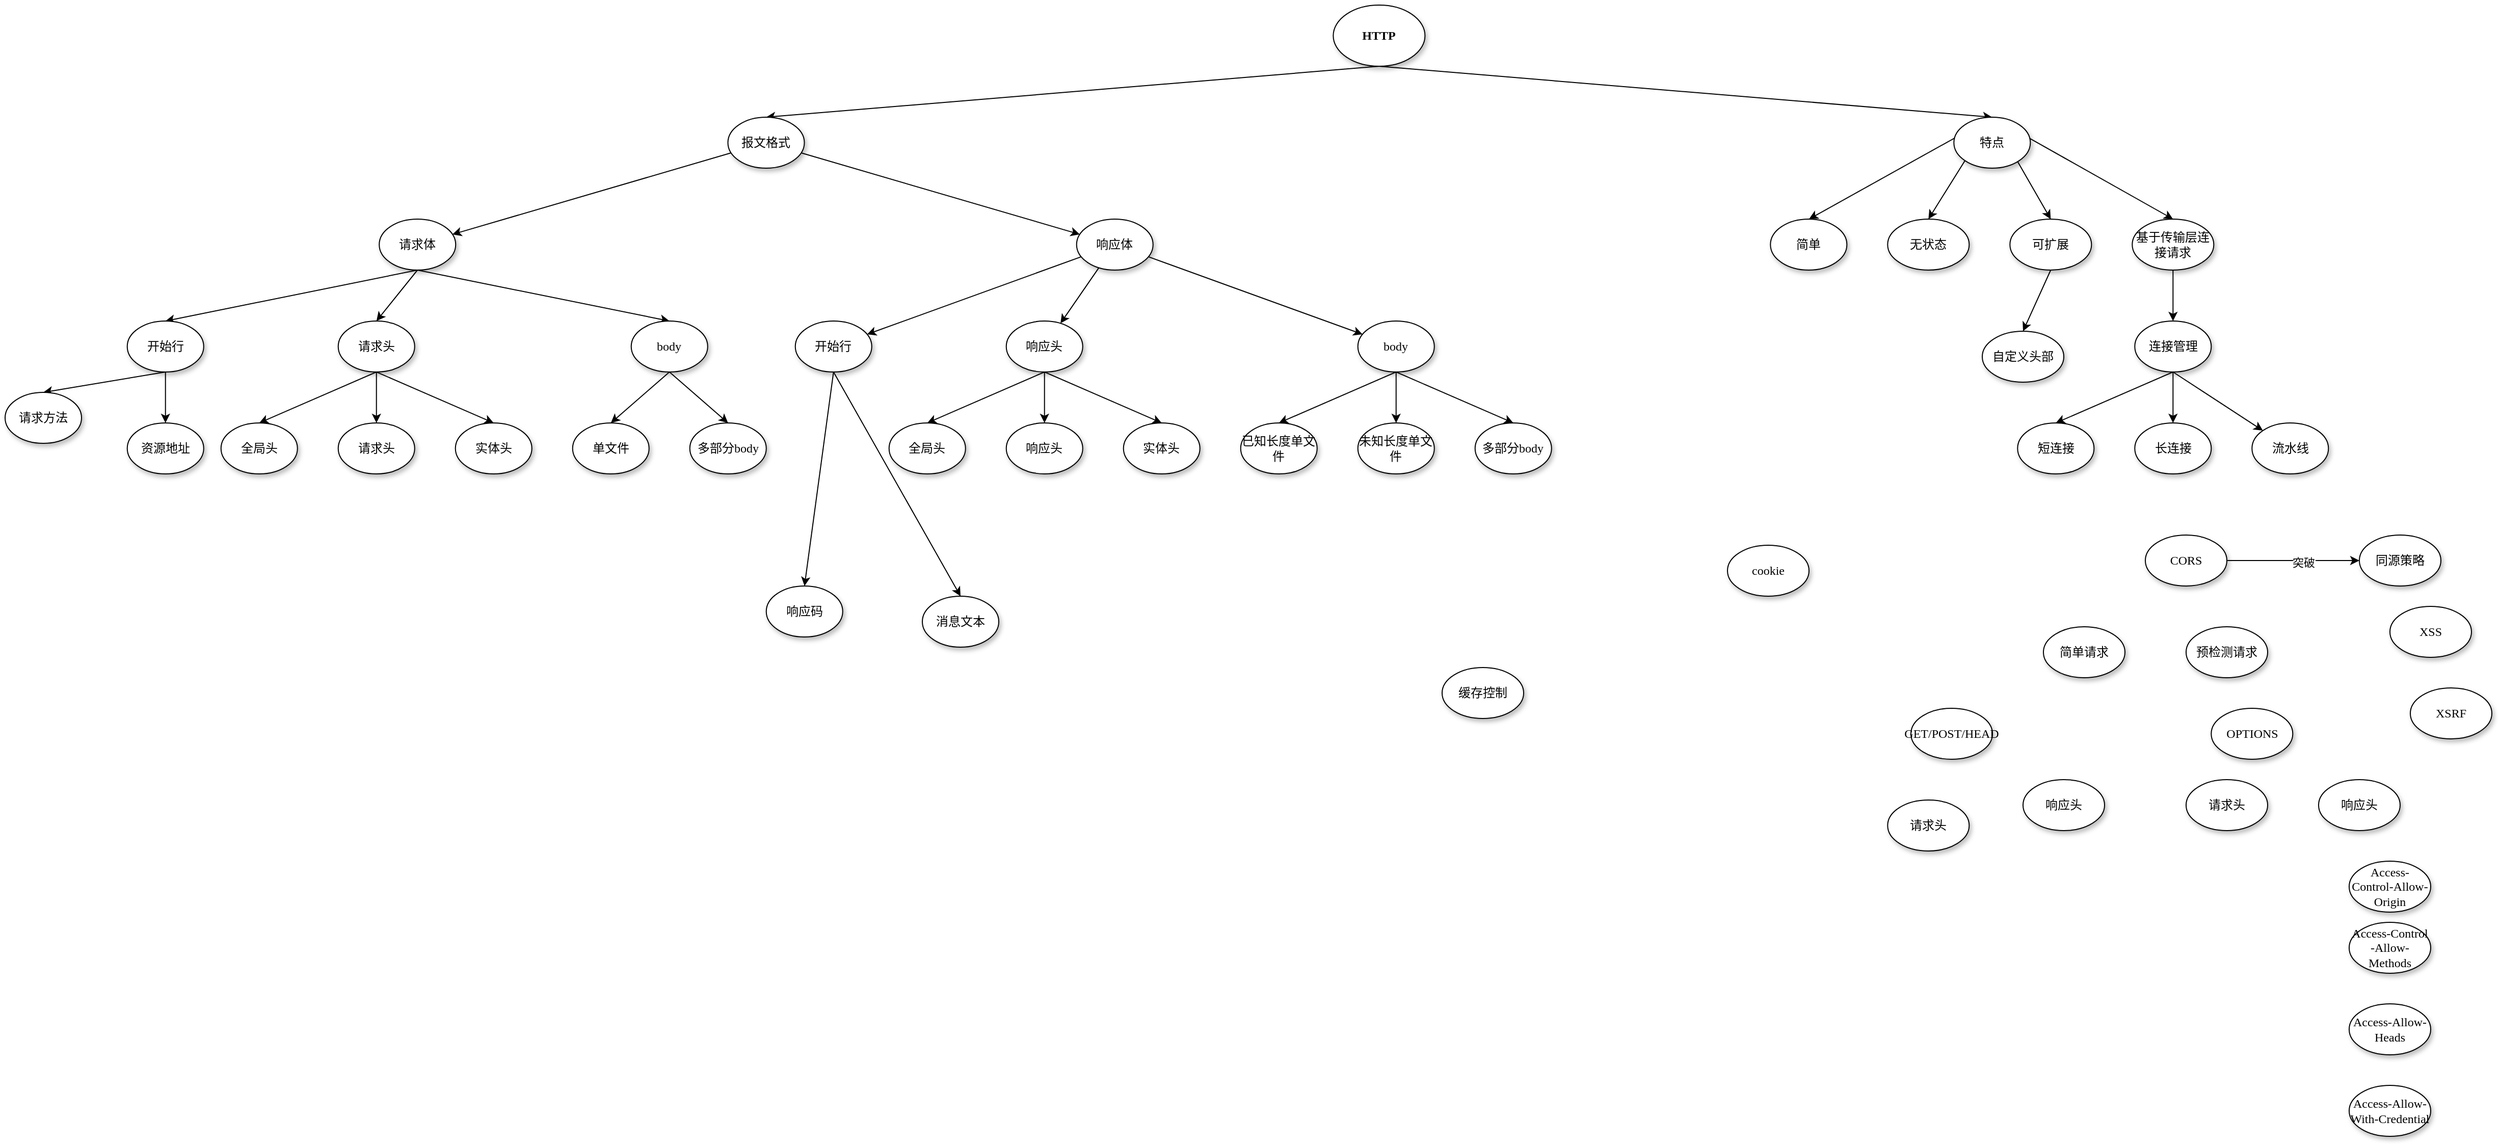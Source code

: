 <mxfile version="15.1.2" type="github">
  <diagram name="Page-1" id="42789a77-a242-8287-6e28-9cd8cfd52e62">
    <mxGraphModel dx="1422" dy="762" grid="1" gridSize="10" guides="1" tooltips="1" connect="1" arrows="1" fold="1" page="1" pageScale="1" pageWidth="1100" pageHeight="850" background="none" math="0" shadow="0">
      <root>
        <mxCell id="0" />
        <mxCell id="1" parent="0" />
        <mxCell id="kajrkSCXimUMeCV8fqdz-9" style="rounded=0;orthogonalLoop=1;jettySize=auto;html=1;entryDx=0;entryDy=0;strokeColor=none;" parent="1" source="1ea317790d2ca983-1" target="1ea317790d2ca983-9" edge="1">
          <mxGeometry relative="1" as="geometry" />
        </mxCell>
        <mxCell id="aL56AZ2Ny0tq0pcXlVUG-24" style="rounded=0;orthogonalLoop=1;jettySize=auto;html=1;exitX=0.5;exitY=1;exitDx=0;exitDy=0;entryX=0.5;entryY=0;entryDx=0;entryDy=0;" edge="1" parent="1" source="1ea317790d2ca983-1" target="1ea317790d2ca983-9">
          <mxGeometry relative="1" as="geometry" />
        </mxCell>
        <mxCell id="aL56AZ2Ny0tq0pcXlVUG-26" style="rounded=0;orthogonalLoop=1;jettySize=auto;html=1;exitX=0.5;exitY=1;exitDx=0;exitDy=0;entryX=0.5;entryY=0;entryDx=0;entryDy=0;" edge="1" parent="1" source="1ea317790d2ca983-1" target="kajrkSCXimUMeCV8fqdz-40">
          <mxGeometry relative="1" as="geometry" />
        </mxCell>
        <mxCell id="1ea317790d2ca983-1" value="HTTP" style="ellipse;whiteSpace=wrap;html=1;rounded=0;shadow=1;comic=0;labelBackgroundColor=none;strokeWidth=1;fontFamily=Verdana;fontSize=12;align=center;fontStyle=1" parent="1" vertex="1">
          <mxGeometry x="1913.199" y="20" width="90" height="60" as="geometry" />
        </mxCell>
        <mxCell id="kajrkSCXimUMeCV8fqdz-10" style="rounded=0;orthogonalLoop=1;jettySize=auto;html=1;entryDx=0;entryDy=0;" parent="1" source="1ea317790d2ca983-9" target="1ea317790d2ca983-10" edge="1">
          <mxGeometry relative="1" as="geometry" />
        </mxCell>
        <mxCell id="kajrkSCXimUMeCV8fqdz-19" value="" style="rounded=0;orthogonalLoop=1;jettySize=auto;html=1;" parent="1" source="1ea317790d2ca983-9" target="kajrkSCXimUMeCV8fqdz-18" edge="1">
          <mxGeometry relative="1" as="geometry" />
        </mxCell>
        <mxCell id="1ea317790d2ca983-9" value="报文格式" style="ellipse;whiteSpace=wrap;html=1;rounded=0;shadow=1;comic=0;labelBackgroundColor=none;strokeWidth=1;fontFamily=Verdana;fontSize=12;align=center;" parent="1" vertex="1">
          <mxGeometry x="1319.236" y="130" width="75" height="50" as="geometry" />
        </mxCell>
        <mxCell id="aL56AZ2Ny0tq0pcXlVUG-37" style="rounded=0;orthogonalLoop=1;jettySize=auto;html=1;exitX=0.5;exitY=1;exitDx=0;exitDy=0;entryX=0.5;entryY=0;entryDx=0;entryDy=0;" edge="1" parent="1" source="1ea317790d2ca983-10" target="kajrkSCXimUMeCV8fqdz-32">
          <mxGeometry relative="1" as="geometry" />
        </mxCell>
        <mxCell id="aL56AZ2Ny0tq0pcXlVUG-38" style="rounded=0;orthogonalLoop=1;jettySize=auto;html=1;exitX=0.5;exitY=1;exitDx=0;exitDy=0;entryX=0.5;entryY=0;entryDx=0;entryDy=0;" edge="1" parent="1" source="1ea317790d2ca983-10" target="kajrkSCXimUMeCV8fqdz-14">
          <mxGeometry relative="1" as="geometry" />
        </mxCell>
        <mxCell id="aL56AZ2Ny0tq0pcXlVUG-39" style="rounded=0;orthogonalLoop=1;jettySize=auto;html=1;exitX=0.5;exitY=1;exitDx=0;exitDy=0;entryX=0.5;entryY=0;entryDx=0;entryDy=0;" edge="1" parent="1" source="1ea317790d2ca983-10" target="kajrkSCXimUMeCV8fqdz-16">
          <mxGeometry relative="1" as="geometry" />
        </mxCell>
        <mxCell id="1ea317790d2ca983-10" value="请求体" style="ellipse;whiteSpace=wrap;html=1;rounded=0;shadow=1;comic=0;labelBackgroundColor=none;strokeWidth=1;fontFamily=Verdana;fontSize=12;align=center;" parent="1" vertex="1">
          <mxGeometry x="977.111" y="230" width="75" height="50" as="geometry" />
        </mxCell>
        <mxCell id="aL56AZ2Ny0tq0pcXlVUG-21" style="rounded=0;orthogonalLoop=1;jettySize=auto;html=1;exitX=0.5;exitY=1;exitDx=0;exitDy=0;entryX=0.5;entryY=0;entryDx=0;entryDy=0;" edge="1" parent="1" source="kajrkSCXimUMeCV8fqdz-14" target="aL56AZ2Ny0tq0pcXlVUG-18">
          <mxGeometry relative="1" as="geometry" />
        </mxCell>
        <mxCell id="aL56AZ2Ny0tq0pcXlVUG-22" style="rounded=0;orthogonalLoop=1;jettySize=auto;html=1;exitX=0.5;exitY=1;exitDx=0;exitDy=0;entryX=0.5;entryY=0;entryDx=0;entryDy=0;" edge="1" parent="1" source="kajrkSCXimUMeCV8fqdz-14" target="aL56AZ2Ny0tq0pcXlVUG-19">
          <mxGeometry relative="1" as="geometry" />
        </mxCell>
        <mxCell id="aL56AZ2Ny0tq0pcXlVUG-23" style="rounded=0;orthogonalLoop=1;jettySize=auto;html=1;exitX=0.5;exitY=1;exitDx=0;exitDy=0;entryX=0.5;entryY=0;entryDx=0;entryDy=0;" edge="1" parent="1" source="kajrkSCXimUMeCV8fqdz-14" target="aL56AZ2Ny0tq0pcXlVUG-20">
          <mxGeometry relative="1" as="geometry" />
        </mxCell>
        <mxCell id="kajrkSCXimUMeCV8fqdz-14" value="请求头&lt;br&gt;" style="ellipse;whiteSpace=wrap;html=1;rounded=0;shadow=1;comic=0;labelBackgroundColor=none;strokeWidth=1;fontFamily=Verdana;fontSize=12;align=center;" parent="1" vertex="1">
          <mxGeometry x="936.861" y="330" width="75" height="50" as="geometry" />
        </mxCell>
        <mxCell id="aL56AZ2Ny0tq0pcXlVUG-29" style="rounded=0;orthogonalLoop=1;jettySize=auto;html=1;exitX=0.5;exitY=1;exitDx=0;exitDy=0;entryX=0.5;entryY=0;entryDx=0;entryDy=0;" edge="1" parent="1" source="kajrkSCXimUMeCV8fqdz-16" target="aL56AZ2Ny0tq0pcXlVUG-27">
          <mxGeometry relative="1" as="geometry" />
        </mxCell>
        <mxCell id="aL56AZ2Ny0tq0pcXlVUG-30" style="rounded=0;orthogonalLoop=1;jettySize=auto;html=1;exitX=0.5;exitY=1;exitDx=0;exitDy=0;entryX=0.5;entryY=0;entryDx=0;entryDy=0;" edge="1" parent="1" source="kajrkSCXimUMeCV8fqdz-16" target="aL56AZ2Ny0tq0pcXlVUG-28">
          <mxGeometry relative="1" as="geometry" />
        </mxCell>
        <mxCell id="kajrkSCXimUMeCV8fqdz-16" value="body" style="ellipse;whiteSpace=wrap;html=1;rounded=0;shadow=1;comic=0;labelBackgroundColor=none;strokeWidth=1;fontFamily=Verdana;fontSize=12;align=center;" parent="1" vertex="1">
          <mxGeometry x="1224.361" y="330" width="75" height="50" as="geometry" />
        </mxCell>
        <mxCell id="kajrkSCXimUMeCV8fqdz-23" value="" style="rounded=0;orthogonalLoop=1;jettySize=auto;html=1;" parent="1" source="kajrkSCXimUMeCV8fqdz-18" target="kajrkSCXimUMeCV8fqdz-22" edge="1">
          <mxGeometry relative="1" as="geometry" />
        </mxCell>
        <mxCell id="kajrkSCXimUMeCV8fqdz-25" value="" style="rounded=0;orthogonalLoop=1;jettySize=auto;html=1;" parent="1" source="kajrkSCXimUMeCV8fqdz-18" target="kajrkSCXimUMeCV8fqdz-24" edge="1">
          <mxGeometry relative="1" as="geometry" />
        </mxCell>
        <mxCell id="kajrkSCXimUMeCV8fqdz-27" value="" style="rounded=0;orthogonalLoop=1;jettySize=auto;html=1;" parent="1" source="kajrkSCXimUMeCV8fqdz-18" target="kajrkSCXimUMeCV8fqdz-26" edge="1">
          <mxGeometry relative="1" as="geometry" />
        </mxCell>
        <mxCell id="kajrkSCXimUMeCV8fqdz-18" value="响应体" style="ellipse;whiteSpace=wrap;html=1;rounded=0;shadow=1;comic=0;labelBackgroundColor=none;strokeWidth=1;fontFamily=Verdana;fontSize=12;align=center;" parent="1" vertex="1">
          <mxGeometry x="1661.361" y="230" width="75" height="50" as="geometry" />
        </mxCell>
        <mxCell id="aL56AZ2Ny0tq0pcXlVUG-74" style="edgeStyle=none;rounded=0;orthogonalLoop=1;jettySize=auto;html=1;exitX=0.5;exitY=1;exitDx=0;exitDy=0;entryX=0.5;entryY=0;entryDx=0;entryDy=0;" edge="1" parent="1" source="kajrkSCXimUMeCV8fqdz-22" target="aL56AZ2Ny0tq0pcXlVUG-73">
          <mxGeometry relative="1" as="geometry" />
        </mxCell>
        <mxCell id="aL56AZ2Ny0tq0pcXlVUG-75" style="edgeStyle=none;rounded=0;orthogonalLoop=1;jettySize=auto;html=1;exitX=0.5;exitY=1;exitDx=0;exitDy=0;entryX=0.5;entryY=0;entryDx=0;entryDy=0;" edge="1" parent="1" source="kajrkSCXimUMeCV8fqdz-22" target="aL56AZ2Ny0tq0pcXlVUG-72">
          <mxGeometry relative="1" as="geometry" />
        </mxCell>
        <mxCell id="kajrkSCXimUMeCV8fqdz-22" value="开始行" style="ellipse;whiteSpace=wrap;html=1;rounded=0;shadow=1;comic=0;labelBackgroundColor=none;strokeWidth=1;fontFamily=Verdana;fontSize=12;align=center;" parent="1" vertex="1">
          <mxGeometry x="1385.361" y="330" width="75" height="50" as="geometry" />
        </mxCell>
        <mxCell id="aL56AZ2Ny0tq0pcXlVUG-34" style="rounded=0;orthogonalLoop=1;jettySize=auto;html=1;exitX=0.5;exitY=1;exitDx=0;exitDy=0;entryX=0.5;entryY=0;entryDx=0;entryDy=0;" edge="1" parent="1" source="kajrkSCXimUMeCV8fqdz-24" target="aL56AZ2Ny0tq0pcXlVUG-31">
          <mxGeometry relative="1" as="geometry" />
        </mxCell>
        <mxCell id="aL56AZ2Ny0tq0pcXlVUG-35" style="rounded=0;orthogonalLoop=1;jettySize=auto;html=1;exitX=0.5;exitY=1;exitDx=0;exitDy=0;entryX=0.5;entryY=0;entryDx=0;entryDy=0;" edge="1" parent="1" source="kajrkSCXimUMeCV8fqdz-24" target="aL56AZ2Ny0tq0pcXlVUG-32">
          <mxGeometry relative="1" as="geometry" />
        </mxCell>
        <mxCell id="aL56AZ2Ny0tq0pcXlVUG-36" style="rounded=0;orthogonalLoop=1;jettySize=auto;html=1;exitX=0.5;exitY=1;exitDx=0;exitDy=0;entryX=0.5;entryY=0;entryDx=0;entryDy=0;" edge="1" parent="1" source="kajrkSCXimUMeCV8fqdz-24" target="aL56AZ2Ny0tq0pcXlVUG-33">
          <mxGeometry relative="1" as="geometry" />
        </mxCell>
        <mxCell id="kajrkSCXimUMeCV8fqdz-24" value="响应头" style="ellipse;whiteSpace=wrap;html=1;rounded=0;shadow=1;comic=0;labelBackgroundColor=none;strokeWidth=1;fontFamily=Verdana;fontSize=12;align=center;" parent="1" vertex="1">
          <mxGeometry x="1592.361" y="330" width="75" height="50" as="geometry" />
        </mxCell>
        <mxCell id="aL56AZ2Ny0tq0pcXlVUG-43" style="rounded=0;orthogonalLoop=1;jettySize=auto;html=1;exitX=0.5;exitY=1;exitDx=0;exitDy=0;entryX=0.5;entryY=0;entryDx=0;entryDy=0;" edge="1" parent="1" source="kajrkSCXimUMeCV8fqdz-26" target="aL56AZ2Ny0tq0pcXlVUG-40">
          <mxGeometry relative="1" as="geometry" />
        </mxCell>
        <mxCell id="aL56AZ2Ny0tq0pcXlVUG-44" style="rounded=0;orthogonalLoop=1;jettySize=auto;html=1;exitX=0.5;exitY=1;exitDx=0;exitDy=0;entryX=0.5;entryY=0;entryDx=0;entryDy=0;" edge="1" parent="1" source="kajrkSCXimUMeCV8fqdz-26" target="aL56AZ2Ny0tq0pcXlVUG-42">
          <mxGeometry relative="1" as="geometry" />
        </mxCell>
        <mxCell id="aL56AZ2Ny0tq0pcXlVUG-45" style="rounded=0;orthogonalLoop=1;jettySize=auto;html=1;exitX=0.5;exitY=1;exitDx=0;exitDy=0;entryX=0.5;entryY=0;entryDx=0;entryDy=0;" edge="1" parent="1" source="kajrkSCXimUMeCV8fqdz-26" target="aL56AZ2Ny0tq0pcXlVUG-41">
          <mxGeometry relative="1" as="geometry" />
        </mxCell>
        <mxCell id="kajrkSCXimUMeCV8fqdz-26" value="body" style="ellipse;whiteSpace=wrap;html=1;rounded=0;shadow=1;comic=0;labelBackgroundColor=none;strokeWidth=1;fontFamily=Verdana;fontSize=12;align=center;" parent="1" vertex="1">
          <mxGeometry x="1937.361" y="330" width="75" height="50" as="geometry" />
        </mxCell>
        <mxCell id="aL56AZ2Ny0tq0pcXlVUG-70" style="edgeStyle=none;rounded=0;orthogonalLoop=1;jettySize=auto;html=1;exitX=0.5;exitY=1;exitDx=0;exitDy=0;entryX=0.5;entryY=0;entryDx=0;entryDy=0;" edge="1" parent="1" source="kajrkSCXimUMeCV8fqdz-32" target="aL56AZ2Ny0tq0pcXlVUG-69">
          <mxGeometry relative="1" as="geometry" />
        </mxCell>
        <mxCell id="aL56AZ2Ny0tq0pcXlVUG-71" style="edgeStyle=none;rounded=0;orthogonalLoop=1;jettySize=auto;html=1;exitX=0.5;exitY=1;exitDx=0;exitDy=0;entryX=0.5;entryY=0;entryDx=0;entryDy=0;" edge="1" parent="1" source="kajrkSCXimUMeCV8fqdz-32" target="aL56AZ2Ny0tq0pcXlVUG-68">
          <mxGeometry relative="1" as="geometry">
            <mxPoint x="767" y="390" as="targetPoint" />
          </mxGeometry>
        </mxCell>
        <mxCell id="kajrkSCXimUMeCV8fqdz-32" value="开始行" style="ellipse;whiteSpace=wrap;html=1;rounded=0;shadow=1;comic=0;labelBackgroundColor=none;strokeWidth=1;fontFamily=Verdana;fontSize=12;align=center;" parent="1" vertex="1">
          <mxGeometry x="729.861" y="330" width="75" height="50" as="geometry" />
        </mxCell>
        <mxCell id="aL56AZ2Ny0tq0pcXlVUG-11" style="rounded=0;orthogonalLoop=1;jettySize=auto;html=1;exitX=0.5;exitY=0;exitDx=0;exitDy=0;" edge="1" parent="1" source="kajrkSCXimUMeCV8fqdz-40">
          <mxGeometry relative="1" as="geometry">
            <mxPoint x="2380" y="230" as="targetPoint" />
          </mxGeometry>
        </mxCell>
        <mxCell id="aL56AZ2Ny0tq0pcXlVUG-15" style="rounded=0;orthogonalLoop=1;jettySize=auto;html=1;exitX=0.5;exitY=0;exitDx=0;exitDy=0;entryX=0.5;entryY=0;entryDx=0;entryDy=0;" edge="1" parent="1" source="kajrkSCXimUMeCV8fqdz-40" target="aL56AZ2Ny0tq0pcXlVUG-12">
          <mxGeometry relative="1" as="geometry" />
        </mxCell>
        <mxCell id="aL56AZ2Ny0tq0pcXlVUG-16" style="rounded=0;orthogonalLoop=1;jettySize=auto;html=1;exitX=0.5;exitY=0;exitDx=0;exitDy=0;entryX=0.5;entryY=0;entryDx=0;entryDy=0;" edge="1" parent="1" source="kajrkSCXimUMeCV8fqdz-40" target="aL56AZ2Ny0tq0pcXlVUG-13">
          <mxGeometry relative="1" as="geometry" />
        </mxCell>
        <mxCell id="aL56AZ2Ny0tq0pcXlVUG-17" style="rounded=0;orthogonalLoop=1;jettySize=auto;html=1;exitX=0.5;exitY=0;exitDx=0;exitDy=0;entryX=0.5;entryY=0;entryDx=0;entryDy=0;" edge="1" parent="1" source="kajrkSCXimUMeCV8fqdz-40" target="aL56AZ2Ny0tq0pcXlVUG-14">
          <mxGeometry relative="1" as="geometry" />
        </mxCell>
        <mxCell id="kajrkSCXimUMeCV8fqdz-40" value="特点" style="ellipse;whiteSpace=wrap;html=1;rounded=0;shadow=1;comic=0;labelBackgroundColor=none;strokeWidth=1;fontFamily=Verdana;fontSize=12;align=center;" parent="1" vertex="1">
          <mxGeometry x="2522.161" y="130" width="75" height="50" as="geometry" />
        </mxCell>
        <mxCell id="aL56AZ2Ny0tq0pcXlVUG-10" value="简单" style="ellipse;whiteSpace=wrap;html=1;rounded=0;shadow=1;comic=0;labelBackgroundColor=none;strokeWidth=1;fontFamily=Verdana;fontSize=12;align=center;" vertex="1" parent="1">
          <mxGeometry x="2342.161" y="230" width="75" height="50" as="geometry" />
        </mxCell>
        <mxCell id="aL56AZ2Ny0tq0pcXlVUG-12" value="无状态" style="ellipse;whiteSpace=wrap;html=1;rounded=0;shadow=1;comic=0;labelBackgroundColor=none;strokeWidth=1;fontFamily=Verdana;fontSize=12;align=center;" vertex="1" parent="1">
          <mxGeometry x="2457.161" y="230" width="80" height="50" as="geometry" />
        </mxCell>
        <mxCell id="aL56AZ2Ny0tq0pcXlVUG-59" style="rounded=0;orthogonalLoop=1;jettySize=auto;html=1;exitX=0.5;exitY=1;exitDx=0;exitDy=0;entryX=0.5;entryY=0;entryDx=0;entryDy=0;" edge="1" parent="1" source="aL56AZ2Ny0tq0pcXlVUG-13" target="aL56AZ2Ny0tq0pcXlVUG-58">
          <mxGeometry relative="1" as="geometry" />
        </mxCell>
        <mxCell id="aL56AZ2Ny0tq0pcXlVUG-13" value="可扩展" style="ellipse;whiteSpace=wrap;html=1;rounded=0;shadow=1;comic=0;labelBackgroundColor=none;strokeWidth=1;fontFamily=Verdana;fontSize=12;align=center;" vertex="1" parent="1">
          <mxGeometry x="2577.161" y="230" width="80" height="50" as="geometry" />
        </mxCell>
        <mxCell id="aL56AZ2Ny0tq0pcXlVUG-57" style="rounded=0;orthogonalLoop=1;jettySize=auto;html=1;exitX=0.5;exitY=1;exitDx=0;exitDy=0;entryX=0.5;entryY=0;entryDx=0;entryDy=0;" edge="1" parent="1" source="aL56AZ2Ny0tq0pcXlVUG-14" target="aL56AZ2Ny0tq0pcXlVUG-53">
          <mxGeometry relative="1" as="geometry" />
        </mxCell>
        <mxCell id="aL56AZ2Ny0tq0pcXlVUG-14" value="基于传输层连接请求" style="ellipse;whiteSpace=wrap;html=1;rounded=0;shadow=1;comic=0;labelBackgroundColor=none;strokeWidth=1;fontFamily=Verdana;fontSize=12;align=center;" vertex="1" parent="1">
          <mxGeometry x="2697.161" y="230" width="80" height="50" as="geometry" />
        </mxCell>
        <mxCell id="aL56AZ2Ny0tq0pcXlVUG-18" value="全局头" style="ellipse;whiteSpace=wrap;html=1;rounded=0;shadow=1;comic=0;labelBackgroundColor=none;strokeWidth=1;fontFamily=Verdana;fontSize=12;align=center;" vertex="1" parent="1">
          <mxGeometry x="821.861" y="430" width="75" height="50" as="geometry" />
        </mxCell>
        <mxCell id="aL56AZ2Ny0tq0pcXlVUG-19" value="请求头" style="ellipse;whiteSpace=wrap;html=1;rounded=0;shadow=1;comic=0;labelBackgroundColor=none;strokeWidth=1;fontFamily=Verdana;fontSize=12;align=center;" vertex="1" parent="1">
          <mxGeometry x="936.861" y="430" width="75" height="50" as="geometry" />
        </mxCell>
        <mxCell id="aL56AZ2Ny0tq0pcXlVUG-20" value="实体头" style="ellipse;whiteSpace=wrap;html=1;rounded=0;shadow=1;comic=0;labelBackgroundColor=none;strokeWidth=1;fontFamily=Verdana;fontSize=12;align=center;" vertex="1" parent="1">
          <mxGeometry x="1051.861" y="430" width="75" height="50" as="geometry" />
        </mxCell>
        <mxCell id="aL56AZ2Ny0tq0pcXlVUG-27" value="单文件" style="ellipse;whiteSpace=wrap;html=1;rounded=0;shadow=1;comic=0;labelBackgroundColor=none;strokeWidth=1;fontFamily=Verdana;fontSize=12;align=center;" vertex="1" parent="1">
          <mxGeometry x="1166.861" y="430" width="75" height="50" as="geometry" />
        </mxCell>
        <mxCell id="aL56AZ2Ny0tq0pcXlVUG-28" value="多部分body" style="ellipse;whiteSpace=wrap;html=1;rounded=0;shadow=1;comic=0;labelBackgroundColor=none;strokeWidth=1;fontFamily=Verdana;fontSize=12;align=center;" vertex="1" parent="1">
          <mxGeometry x="1281.861" y="430" width="75" height="50" as="geometry" />
        </mxCell>
        <mxCell id="aL56AZ2Ny0tq0pcXlVUG-31" value="全局头" style="ellipse;whiteSpace=wrap;html=1;rounded=0;shadow=1;comic=0;labelBackgroundColor=none;strokeWidth=1;fontFamily=Verdana;fontSize=12;align=center;" vertex="1" parent="1">
          <mxGeometry x="1477.361" y="430" width="75" height="50" as="geometry" />
        </mxCell>
        <mxCell id="aL56AZ2Ny0tq0pcXlVUG-32" value="响应头" style="ellipse;whiteSpace=wrap;html=1;rounded=0;shadow=1;comic=0;labelBackgroundColor=none;strokeWidth=1;fontFamily=Verdana;fontSize=12;align=center;" vertex="1" parent="1">
          <mxGeometry x="1592.361" y="430" width="75" height="50" as="geometry" />
        </mxCell>
        <mxCell id="aL56AZ2Ny0tq0pcXlVUG-33" value="实体头" style="ellipse;whiteSpace=wrap;html=1;rounded=0;shadow=1;comic=0;labelBackgroundColor=none;strokeWidth=1;fontFamily=Verdana;fontSize=12;align=center;" vertex="1" parent="1">
          <mxGeometry x="1707.361" y="430" width="75" height="50" as="geometry" />
        </mxCell>
        <mxCell id="aL56AZ2Ny0tq0pcXlVUG-40" value="已知长度单文件" style="ellipse;whiteSpace=wrap;html=1;rounded=0;shadow=1;comic=0;labelBackgroundColor=none;strokeWidth=1;fontFamily=Verdana;fontSize=12;align=center;" vertex="1" parent="1">
          <mxGeometry x="1822.361" y="430" width="75" height="50" as="geometry" />
        </mxCell>
        <mxCell id="aL56AZ2Ny0tq0pcXlVUG-41" value="多部分body" style="ellipse;whiteSpace=wrap;html=1;rounded=0;shadow=1;comic=0;labelBackgroundColor=none;strokeWidth=1;fontFamily=Verdana;fontSize=12;align=center;" vertex="1" parent="1">
          <mxGeometry x="2052.361" y="430" width="75" height="50" as="geometry" />
        </mxCell>
        <mxCell id="aL56AZ2Ny0tq0pcXlVUG-42" value="未知长度单文件" style="ellipse;whiteSpace=wrap;html=1;rounded=0;shadow=1;comic=0;labelBackgroundColor=none;strokeWidth=1;fontFamily=Verdana;fontSize=12;align=center;" vertex="1" parent="1">
          <mxGeometry x="1937.361" y="430" width="75" height="50" as="geometry" />
        </mxCell>
        <mxCell id="aL56AZ2Ny0tq0pcXlVUG-49" value="cookie" style="ellipse;whiteSpace=wrap;html=1;rounded=0;shadow=1;comic=0;labelBackgroundColor=none;strokeWidth=1;fontFamily=Verdana;fontSize=12;align=center;" vertex="1" parent="1">
          <mxGeometry x="2300.001" y="550" width="80" height="50" as="geometry" />
        </mxCell>
        <mxCell id="aL56AZ2Ny0tq0pcXlVUG-50" style="rounded=0;orthogonalLoop=1;jettySize=auto;html=1;exitX=0.5;exitY=1;exitDx=0;exitDy=0;entryX=0.5;entryY=0;entryDx=0;entryDy=0;" edge="1" parent="1" source="aL56AZ2Ny0tq0pcXlVUG-53" target="aL56AZ2Ny0tq0pcXlVUG-54">
          <mxGeometry relative="1" as="geometry" />
        </mxCell>
        <mxCell id="aL56AZ2Ny0tq0pcXlVUG-51" style="rounded=0;orthogonalLoop=1;jettySize=auto;html=1;exitX=0.5;exitY=1;exitDx=0;exitDy=0;entryX=0.5;entryY=0;entryDx=0;entryDy=0;" edge="1" parent="1" source="aL56AZ2Ny0tq0pcXlVUG-53" target="aL56AZ2Ny0tq0pcXlVUG-55">
          <mxGeometry relative="1" as="geometry" />
        </mxCell>
        <mxCell id="aL56AZ2Ny0tq0pcXlVUG-52" style="rounded=0;orthogonalLoop=1;jettySize=auto;html=1;exitX=0.5;exitY=1;exitDx=0;exitDy=0;" edge="1" parent="1" source="aL56AZ2Ny0tq0pcXlVUG-53" target="aL56AZ2Ny0tq0pcXlVUG-56">
          <mxGeometry relative="1" as="geometry" />
        </mxCell>
        <mxCell id="aL56AZ2Ny0tq0pcXlVUG-53" value="连接管理" style="ellipse;whiteSpace=wrap;html=1;rounded=0;shadow=1;comic=0;labelBackgroundColor=none;strokeWidth=1;fontFamily=Verdana;fontSize=12;align=center;" vertex="1" parent="1">
          <mxGeometry x="2699.661" y="330" width="75" height="50" as="geometry" />
        </mxCell>
        <mxCell id="aL56AZ2Ny0tq0pcXlVUG-54" value="短连接" style="ellipse;whiteSpace=wrap;html=1;rounded=0;shadow=1;comic=0;labelBackgroundColor=none;strokeWidth=1;fontFamily=Verdana;fontSize=12;align=center;" vertex="1" parent="1">
          <mxGeometry x="2584.661" y="430" width="75" height="50" as="geometry" />
        </mxCell>
        <mxCell id="aL56AZ2Ny0tq0pcXlVUG-55" value="长连接" style="ellipse;whiteSpace=wrap;html=1;rounded=0;shadow=1;comic=0;labelBackgroundColor=none;strokeWidth=1;fontFamily=Verdana;fontSize=12;align=center;" vertex="1" parent="1">
          <mxGeometry x="2699.661" y="430" width="75" height="50" as="geometry" />
        </mxCell>
        <mxCell id="aL56AZ2Ny0tq0pcXlVUG-56" value="流水线" style="ellipse;whiteSpace=wrap;html=1;rounded=0;shadow=1;comic=0;labelBackgroundColor=none;strokeWidth=1;fontFamily=Verdana;fontSize=12;align=center;" vertex="1" parent="1">
          <mxGeometry x="2814.661" y="430" width="75" height="50" as="geometry" />
        </mxCell>
        <mxCell id="aL56AZ2Ny0tq0pcXlVUG-58" value="自定义头部" style="ellipse;whiteSpace=wrap;html=1;rounded=0;shadow=1;comic=0;labelBackgroundColor=none;strokeWidth=1;fontFamily=Verdana;fontSize=12;align=center;" vertex="1" parent="1">
          <mxGeometry x="2550.001" y="340" width="80" height="50" as="geometry" />
        </mxCell>
        <mxCell id="aL56AZ2Ny0tq0pcXlVUG-79" style="edgeStyle=none;rounded=0;orthogonalLoop=1;jettySize=auto;html=1;exitX=1;exitY=0.5;exitDx=0;exitDy=0;entryX=0;entryY=0.5;entryDx=0;entryDy=0;" edge="1" parent="1" source="aL56AZ2Ny0tq0pcXlVUG-61" target="aL56AZ2Ny0tq0pcXlVUG-76">
          <mxGeometry relative="1" as="geometry" />
        </mxCell>
        <mxCell id="aL56AZ2Ny0tq0pcXlVUG-80" value="突破" style="edgeLabel;html=1;align=center;verticalAlign=middle;resizable=0;points=[];" vertex="1" connectable="0" parent="aL56AZ2Ny0tq0pcXlVUG-79">
          <mxGeometry x="0.154" y="-2" relative="1" as="geometry">
            <mxPoint as="offset" />
          </mxGeometry>
        </mxCell>
        <mxCell id="aL56AZ2Ny0tq0pcXlVUG-61" value="CORS" style="ellipse;whiteSpace=wrap;html=1;rounded=0;shadow=1;comic=0;labelBackgroundColor=none;strokeWidth=1;fontFamily=Verdana;fontSize=12;align=center;" vertex="1" parent="1">
          <mxGeometry x="2710.001" y="540" width="80" height="50" as="geometry" />
        </mxCell>
        <mxCell id="aL56AZ2Ny0tq0pcXlVUG-62" value="缓存控制" style="ellipse;whiteSpace=wrap;html=1;rounded=0;shadow=1;comic=0;labelBackgroundColor=none;strokeWidth=1;fontFamily=Verdana;fontSize=12;align=center;" vertex="1" parent="1">
          <mxGeometry x="2020.001" y="670" width="80" height="50" as="geometry" />
        </mxCell>
        <mxCell id="aL56AZ2Ny0tq0pcXlVUG-64" style="edgeStyle=none;rounded=0;orthogonalLoop=1;jettySize=auto;html=1;exitX=0.5;exitY=0;exitDx=0;exitDy=0;" edge="1" parent="1">
          <mxGeometry relative="1" as="geometry">
            <mxPoint x="2180" y="50" as="sourcePoint" />
            <mxPoint x="2180" y="50" as="targetPoint" />
          </mxGeometry>
        </mxCell>
        <mxCell id="aL56AZ2Ny0tq0pcXlVUG-66" value="简单请求" style="ellipse;whiteSpace=wrap;html=1;rounded=0;shadow=1;comic=0;labelBackgroundColor=none;strokeWidth=1;fontFamily=Verdana;fontSize=12;align=center;" vertex="1" parent="1">
          <mxGeometry x="2610.001" y="630" width="80" height="50" as="geometry" />
        </mxCell>
        <mxCell id="aL56AZ2Ny0tq0pcXlVUG-67" value="预检测请求" style="ellipse;whiteSpace=wrap;html=1;rounded=0;shadow=1;comic=0;labelBackgroundColor=none;strokeWidth=1;fontFamily=Verdana;fontSize=12;align=center;" vertex="1" parent="1">
          <mxGeometry x="2750.001" y="630" width="80" height="50" as="geometry" />
        </mxCell>
        <mxCell id="aL56AZ2Ny0tq0pcXlVUG-68" value="资源地址" style="ellipse;whiteSpace=wrap;html=1;rounded=0;shadow=1;comic=0;labelBackgroundColor=none;strokeWidth=1;fontFamily=Verdana;fontSize=12;align=center;" vertex="1" parent="1">
          <mxGeometry x="729.861" y="430" width="75" height="50" as="geometry" />
        </mxCell>
        <mxCell id="aL56AZ2Ny0tq0pcXlVUG-69" value="请求方法" style="ellipse;whiteSpace=wrap;html=1;rounded=0;shadow=1;comic=0;labelBackgroundColor=none;strokeWidth=1;fontFamily=Verdana;fontSize=12;align=center;" vertex="1" parent="1">
          <mxGeometry x="610.001" y="400" width="75" height="50" as="geometry" />
        </mxCell>
        <mxCell id="aL56AZ2Ny0tq0pcXlVUG-72" value="消息文本" style="ellipse;whiteSpace=wrap;html=1;rounded=0;shadow=1;comic=0;labelBackgroundColor=none;strokeWidth=1;fontFamily=Verdana;fontSize=12;align=center;" vertex="1" parent="1">
          <mxGeometry x="1510.001" y="600" width="75" height="50" as="geometry" />
        </mxCell>
        <mxCell id="aL56AZ2Ny0tq0pcXlVUG-73" value="响应码" style="ellipse;whiteSpace=wrap;html=1;rounded=0;shadow=1;comic=0;labelBackgroundColor=none;strokeWidth=1;fontFamily=Verdana;fontSize=12;align=center;" vertex="1" parent="1">
          <mxGeometry x="1356.861" y="590" width="75" height="50" as="geometry" />
        </mxCell>
        <mxCell id="aL56AZ2Ny0tq0pcXlVUG-76" value="同源策略" style="ellipse;whiteSpace=wrap;html=1;rounded=0;shadow=1;comic=0;labelBackgroundColor=none;strokeWidth=1;fontFamily=Verdana;fontSize=12;align=center;" vertex="1" parent="1">
          <mxGeometry x="2920.001" y="540" width="80" height="50" as="geometry" />
        </mxCell>
        <mxCell id="aL56AZ2Ny0tq0pcXlVUG-77" value="XSS" style="ellipse;whiteSpace=wrap;html=1;rounded=0;shadow=1;comic=0;labelBackgroundColor=none;strokeWidth=1;fontFamily=Verdana;fontSize=12;align=center;" vertex="1" parent="1">
          <mxGeometry x="2950.001" y="610" width="80" height="50" as="geometry" />
        </mxCell>
        <mxCell id="aL56AZ2Ny0tq0pcXlVUG-78" value="XSRF" style="ellipse;whiteSpace=wrap;html=1;rounded=0;shadow=1;comic=0;labelBackgroundColor=none;strokeWidth=1;fontFamily=Verdana;fontSize=12;align=center;" vertex="1" parent="1">
          <mxGeometry x="2970.001" y="690" width="80" height="50" as="geometry" />
        </mxCell>
        <mxCell id="aL56AZ2Ny0tq0pcXlVUG-81" value="GET/POST/HEAD" style="ellipse;whiteSpace=wrap;html=1;rounded=0;shadow=1;comic=0;labelBackgroundColor=none;strokeWidth=1;fontFamily=Verdana;fontSize=12;align=center;" vertex="1" parent="1">
          <mxGeometry x="2480.001" y="710" width="80" height="50" as="geometry" />
        </mxCell>
        <mxCell id="aL56AZ2Ny0tq0pcXlVUG-82" value="OPTIONS" style="ellipse;whiteSpace=wrap;html=1;rounded=0;shadow=1;comic=0;labelBackgroundColor=none;strokeWidth=1;fontFamily=Verdana;fontSize=12;align=center;" vertex="1" parent="1">
          <mxGeometry x="2774.661" y="710" width="80" height="50" as="geometry" />
        </mxCell>
        <mxCell id="aL56AZ2Ny0tq0pcXlVUG-83" value="请求头" style="ellipse;whiteSpace=wrap;html=1;rounded=0;shadow=1;comic=0;labelBackgroundColor=none;strokeWidth=1;fontFamily=Verdana;fontSize=12;align=center;" vertex="1" parent="1">
          <mxGeometry x="2750.001" y="780" width="80" height="50" as="geometry" />
        </mxCell>
        <mxCell id="aL56AZ2Ny0tq0pcXlVUG-84" value="响应头" style="ellipse;whiteSpace=wrap;html=1;rounded=0;shadow=1;comic=0;labelBackgroundColor=none;strokeWidth=1;fontFamily=Verdana;fontSize=12;align=center;" vertex="1" parent="1">
          <mxGeometry x="2880.001" y="780" width="80" height="50" as="geometry" />
        </mxCell>
        <mxCell id="aL56AZ2Ny0tq0pcXlVUG-85" value="请求头" style="ellipse;whiteSpace=wrap;html=1;rounded=0;shadow=1;comic=0;labelBackgroundColor=none;strokeWidth=1;fontFamily=Verdana;fontSize=12;align=center;" vertex="1" parent="1">
          <mxGeometry x="2457.161" y="800" width="80" height="50" as="geometry" />
        </mxCell>
        <mxCell id="aL56AZ2Ny0tq0pcXlVUG-86" value="响应头" style="ellipse;whiteSpace=wrap;html=1;rounded=0;shadow=1;comic=0;labelBackgroundColor=none;strokeWidth=1;fontFamily=Verdana;fontSize=12;align=center;" vertex="1" parent="1">
          <mxGeometry x="2590.001" y="780" width="80" height="50" as="geometry" />
        </mxCell>
        <mxCell id="aL56AZ2Ny0tq0pcXlVUG-87" value="Access-Control-Allow-Origin" style="ellipse;whiteSpace=wrap;html=1;rounded=0;shadow=1;comic=0;labelBackgroundColor=none;strokeWidth=1;fontFamily=Verdana;fontSize=12;align=center;" vertex="1" parent="1">
          <mxGeometry x="2910.001" y="860" width="80" height="50" as="geometry" />
        </mxCell>
        <mxCell id="aL56AZ2Ny0tq0pcXlVUG-88" value="Access-Control&lt;br&gt;-Allow-Methods" style="ellipse;whiteSpace=wrap;html=1;rounded=0;shadow=1;comic=0;labelBackgroundColor=none;strokeWidth=1;fontFamily=Verdana;fontSize=12;align=center;" vertex="1" parent="1">
          <mxGeometry x="2910.001" y="920" width="80" height="50" as="geometry" />
        </mxCell>
        <mxCell id="aL56AZ2Ny0tq0pcXlVUG-89" value="Access-Allow-Heads" style="ellipse;whiteSpace=wrap;html=1;rounded=0;shadow=1;comic=0;labelBackgroundColor=none;strokeWidth=1;fontFamily=Verdana;fontSize=12;align=center;" vertex="1" parent="1">
          <mxGeometry x="2910.001" y="1000" width="80" height="50" as="geometry" />
        </mxCell>
        <mxCell id="aL56AZ2Ny0tq0pcXlVUG-90" value="Access-Allow-With-Credential" style="ellipse;whiteSpace=wrap;html=1;rounded=0;shadow=1;comic=0;labelBackgroundColor=none;strokeWidth=1;fontFamily=Verdana;fontSize=12;align=center;" vertex="1" parent="1">
          <mxGeometry x="2910.001" y="1080" width="80" height="50" as="geometry" />
        </mxCell>
      </root>
    </mxGraphModel>
  </diagram>
</mxfile>
